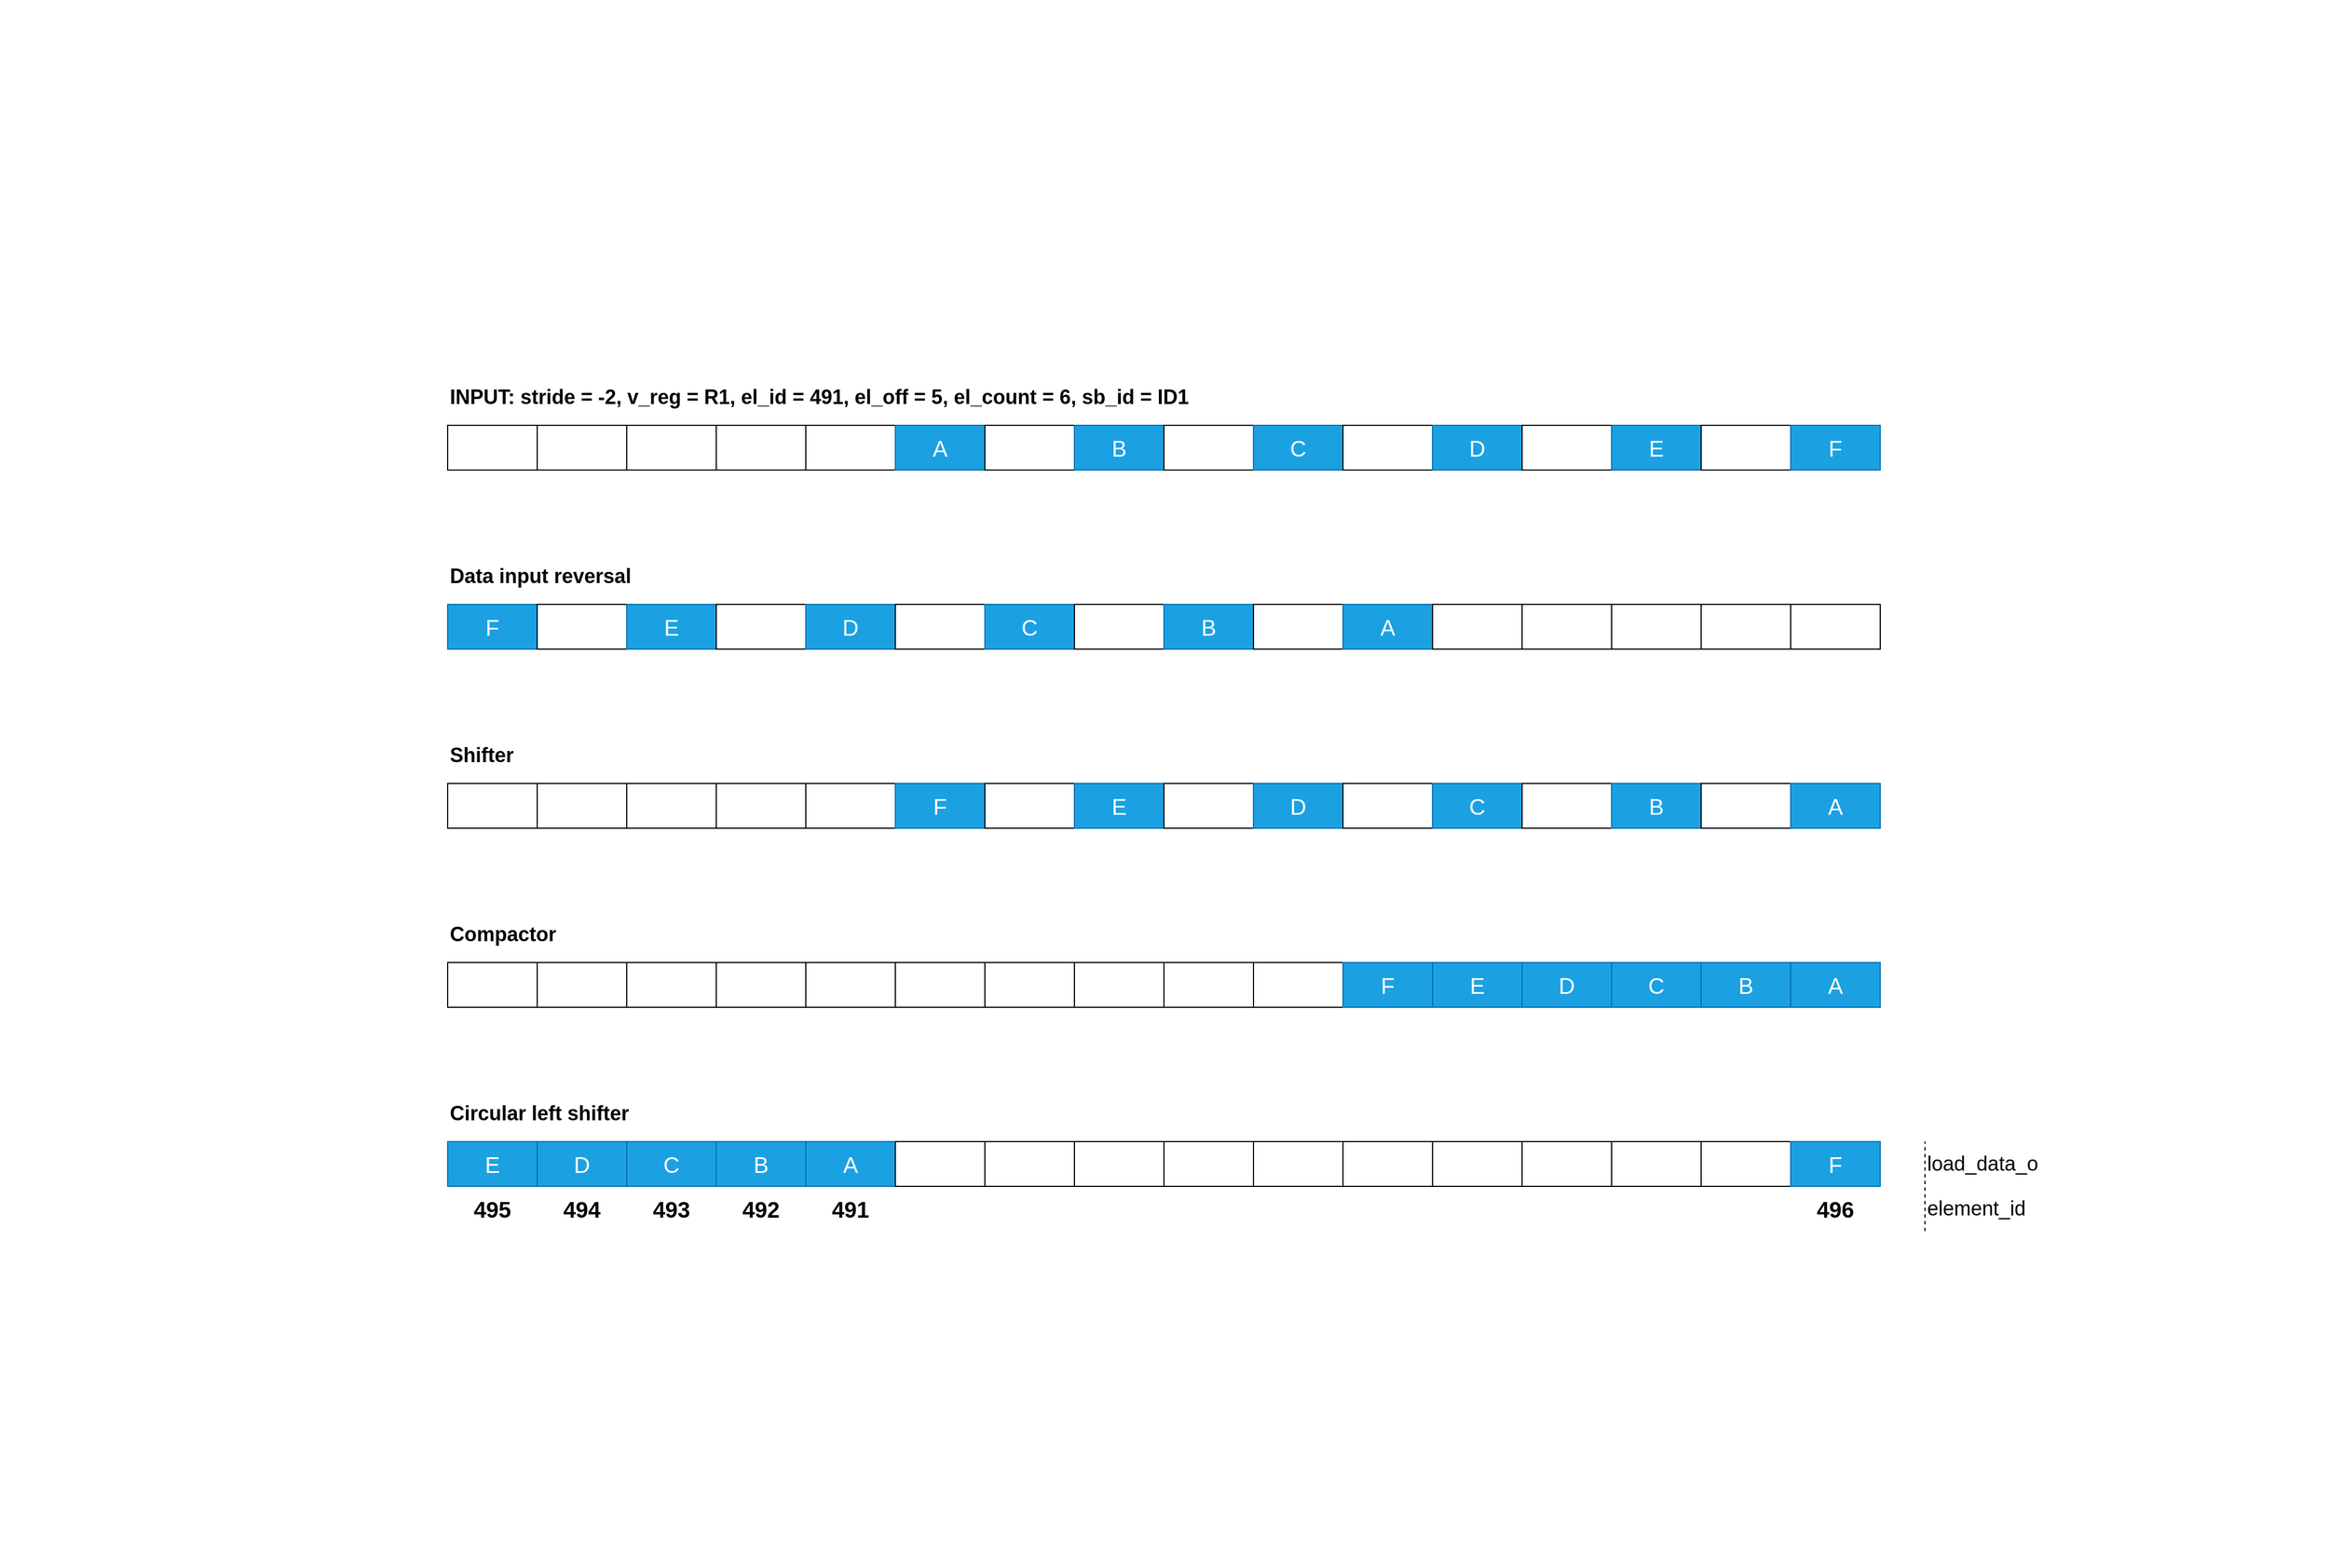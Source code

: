 <mxfile version="13.0.1" type="device"><diagram id="2T_lv9SwAVZiP9Q8LDzi" name="Page-1"><mxGraphModel dx="1892" dy="1360" grid="1" gridSize="10" guides="1" tooltips="1" connect="1" arrows="1" fold="1" page="1" pageScale="1" pageWidth="1169" pageHeight="1654" math="0" shadow="0"><root><mxCell id="0"/><mxCell id="1" parent="0"/><mxCell id="a9JWla17CGZVq8B6D0Yx-1" value="" style="rounded=0;whiteSpace=wrap;html=1;" parent="1" vertex="1"><mxGeometry x="440" y="480" width="80" height="40" as="geometry"/></mxCell><mxCell id="a9JWla17CGZVq8B6D0Yx-3" value="" style="rounded=0;whiteSpace=wrap;html=1;" parent="1" vertex="1"><mxGeometry x="520" y="480" width="80" height="40" as="geometry"/></mxCell><mxCell id="a9JWla17CGZVq8B6D0Yx-4" value="" style="rounded=0;whiteSpace=wrap;html=1;" parent="1" vertex="1"><mxGeometry x="600" y="480" width="80" height="40" as="geometry"/></mxCell><mxCell id="a9JWla17CGZVq8B6D0Yx-5" value="" style="rounded=0;whiteSpace=wrap;html=1;" parent="1" vertex="1"><mxGeometry x="680" y="480" width="80" height="40" as="geometry"/></mxCell><mxCell id="a9JWla17CGZVq8B6D0Yx-6" value="" style="rounded=0;whiteSpace=wrap;html=1;" parent="1" vertex="1"><mxGeometry x="760" y="480" width="80" height="40" as="geometry"/></mxCell><mxCell id="a9JWla17CGZVq8B6D0Yx-7" value="" style="rounded=0;whiteSpace=wrap;html=1;fillColor=#1ba1e2;strokeColor=#006EAF;fontColor=#ffffff;" parent="1" vertex="1"><mxGeometry x="840" y="480" width="80" height="40" as="geometry"/></mxCell><mxCell id="a9JWla17CGZVq8B6D0Yx-8" value="" style="rounded=0;whiteSpace=wrap;html=1;" parent="1" vertex="1"><mxGeometry x="920" y="480" width="80" height="40" as="geometry"/></mxCell><mxCell id="a9JWla17CGZVq8B6D0Yx-9" value="" style="rounded=0;whiteSpace=wrap;html=1;fillColor=#1ba1e2;strokeColor=#006EAF;fontColor=#ffffff;" parent="1" vertex="1"><mxGeometry x="1000" y="480" width="80" height="40" as="geometry"/></mxCell><mxCell id="a9JWla17CGZVq8B6D0Yx-10" value="" style="rounded=0;whiteSpace=wrap;html=1;" parent="1" vertex="1"><mxGeometry x="1080" y="480" width="80" height="40" as="geometry"/></mxCell><mxCell id="a9JWla17CGZVq8B6D0Yx-11" value="" style="rounded=0;whiteSpace=wrap;html=1;fillColor=#1ba1e2;strokeColor=#006EAF;fontColor=#ffffff;" parent="1" vertex="1"><mxGeometry x="1160" y="480" width="80" height="40" as="geometry"/></mxCell><mxCell id="a9JWla17CGZVq8B6D0Yx-12" value="" style="rounded=0;whiteSpace=wrap;html=1;" parent="1" vertex="1"><mxGeometry x="1240" y="480" width="80" height="40" as="geometry"/></mxCell><mxCell id="a9JWla17CGZVq8B6D0Yx-13" value="" style="rounded=0;whiteSpace=wrap;html=1;fillColor=#1ba1e2;strokeColor=#006EAF;fontColor=#ffffff;" parent="1" vertex="1"><mxGeometry x="1320" y="480" width="80" height="40" as="geometry"/></mxCell><mxCell id="a9JWla17CGZVq8B6D0Yx-14" value="" style="rounded=0;whiteSpace=wrap;html=1;" parent="1" vertex="1"><mxGeometry x="1400" y="480" width="80" height="40" as="geometry"/></mxCell><mxCell id="a9JWla17CGZVq8B6D0Yx-15" value="" style="rounded=0;whiteSpace=wrap;html=1;fillColor=#1ba1e2;strokeColor=#006EAF;fontColor=#ffffff;" parent="1" vertex="1"><mxGeometry x="1480" y="480" width="80" height="40" as="geometry"/></mxCell><mxCell id="a9JWla17CGZVq8B6D0Yx-16" value="" style="rounded=0;whiteSpace=wrap;html=1;" parent="1" vertex="1"><mxGeometry x="1560" y="480" width="80" height="40" as="geometry"/></mxCell><mxCell id="a9JWla17CGZVq8B6D0Yx-17" value="" style="rounded=0;whiteSpace=wrap;html=1;fillColor=#1ba1e2;strokeColor=#006EAF;fontColor=#ffffff;" parent="1" vertex="1"><mxGeometry x="1640" y="480" width="80" height="40" as="geometry"/></mxCell><mxCell id="a9JWla17CGZVq8B6D0Yx-18" value="" style="rounded=0;whiteSpace=wrap;html=1;fillColor=#1ba1e2;strokeColor=#006EAF;fontColor=#ffffff;" parent="1" vertex="1"><mxGeometry x="440" y="640" width="80" height="40" as="geometry"/></mxCell><mxCell id="a9JWla17CGZVq8B6D0Yx-19" value="" style="rounded=0;whiteSpace=wrap;html=1;" parent="1" vertex="1"><mxGeometry x="520" y="640" width="80" height="40" as="geometry"/></mxCell><mxCell id="a9JWla17CGZVq8B6D0Yx-20" value="" style="rounded=0;whiteSpace=wrap;html=1;fillColor=#1ba1e2;strokeColor=#006EAF;fontColor=#ffffff;" parent="1" vertex="1"><mxGeometry x="600" y="640" width="80" height="40" as="geometry"/></mxCell><mxCell id="a9JWla17CGZVq8B6D0Yx-21" value="" style="rounded=0;whiteSpace=wrap;html=1;" parent="1" vertex="1"><mxGeometry x="680" y="640" width="80" height="40" as="geometry"/></mxCell><mxCell id="a9JWla17CGZVq8B6D0Yx-22" value="" style="rounded=0;whiteSpace=wrap;html=1;fillColor=#1ba1e2;strokeColor=#006EAF;fontColor=#ffffff;" parent="1" vertex="1"><mxGeometry x="760" y="640" width="80" height="40" as="geometry"/></mxCell><mxCell id="a9JWla17CGZVq8B6D0Yx-23" value="" style="rounded=0;whiteSpace=wrap;html=1;" parent="1" vertex="1"><mxGeometry x="840" y="640" width="80" height="40" as="geometry"/></mxCell><mxCell id="a9JWla17CGZVq8B6D0Yx-24" value="" style="rounded=0;whiteSpace=wrap;html=1;fillColor=#1ba1e2;strokeColor=#006EAF;fontColor=#ffffff;" parent="1" vertex="1"><mxGeometry x="920" y="640" width="80" height="40" as="geometry"/></mxCell><mxCell id="a9JWla17CGZVq8B6D0Yx-25" value="" style="rounded=0;whiteSpace=wrap;html=1;" parent="1" vertex="1"><mxGeometry x="1000" y="640" width="80" height="40" as="geometry"/></mxCell><mxCell id="a9JWla17CGZVq8B6D0Yx-26" value="" style="rounded=0;whiteSpace=wrap;html=1;fillColor=#1ba1e2;strokeColor=#006EAF;fontColor=#ffffff;" parent="1" vertex="1"><mxGeometry x="1080" y="640" width="80" height="40" as="geometry"/></mxCell><mxCell id="a9JWla17CGZVq8B6D0Yx-27" value="" style="rounded=0;whiteSpace=wrap;html=1;" parent="1" vertex="1"><mxGeometry x="1160" y="640" width="80" height="40" as="geometry"/></mxCell><mxCell id="a9JWla17CGZVq8B6D0Yx-28" value="" style="rounded=0;whiteSpace=wrap;html=1;fillColor=#1ba1e2;strokeColor=#006EAF;fontColor=#ffffff;" parent="1" vertex="1"><mxGeometry x="1240" y="640" width="80" height="40" as="geometry"/></mxCell><mxCell id="a9JWla17CGZVq8B6D0Yx-29" value="" style="rounded=0;whiteSpace=wrap;html=1;" parent="1" vertex="1"><mxGeometry x="1320" y="640" width="80" height="40" as="geometry"/></mxCell><mxCell id="a9JWla17CGZVq8B6D0Yx-30" value="" style="rounded=0;whiteSpace=wrap;html=1;" parent="1" vertex="1"><mxGeometry x="1400" y="640" width="80" height="40" as="geometry"/></mxCell><mxCell id="a9JWla17CGZVq8B6D0Yx-31" value="" style="rounded=0;whiteSpace=wrap;html=1;" parent="1" vertex="1"><mxGeometry x="1480" y="640" width="80" height="40" as="geometry"/></mxCell><mxCell id="a9JWla17CGZVq8B6D0Yx-32" value="" style="rounded=0;whiteSpace=wrap;html=1;" parent="1" vertex="1"><mxGeometry x="1560" y="640" width="80" height="40" as="geometry"/></mxCell><mxCell id="a9JWla17CGZVq8B6D0Yx-33" value="" style="rounded=0;whiteSpace=wrap;html=1;" parent="1" vertex="1"><mxGeometry x="1640" y="640" width="80" height="40" as="geometry"/></mxCell><mxCell id="a9JWla17CGZVq8B6D0Yx-34" value="" style="rounded=0;whiteSpace=wrap;html=1;" parent="1" vertex="1"><mxGeometry x="440" y="800" width="80" height="40" as="geometry"/></mxCell><mxCell id="a9JWla17CGZVq8B6D0Yx-35" value="" style="rounded=0;whiteSpace=wrap;html=1;" parent="1" vertex="1"><mxGeometry x="520" y="800" width="80" height="40" as="geometry"/></mxCell><mxCell id="a9JWla17CGZVq8B6D0Yx-36" value="" style="rounded=0;whiteSpace=wrap;html=1;" parent="1" vertex="1"><mxGeometry x="600" y="800" width="80" height="40" as="geometry"/></mxCell><mxCell id="a9JWla17CGZVq8B6D0Yx-37" value="" style="rounded=0;whiteSpace=wrap;html=1;" parent="1" vertex="1"><mxGeometry x="680" y="800" width="80" height="40" as="geometry"/></mxCell><mxCell id="a9JWla17CGZVq8B6D0Yx-38" value="" style="rounded=0;whiteSpace=wrap;html=1;" parent="1" vertex="1"><mxGeometry x="760" y="800" width="80" height="40" as="geometry"/></mxCell><mxCell id="a9JWla17CGZVq8B6D0Yx-39" value="" style="rounded=0;whiteSpace=wrap;html=1;fillColor=#1ba1e2;strokeColor=#006EAF;fontColor=#ffffff;" parent="1" vertex="1"><mxGeometry x="840" y="800" width="80" height="40" as="geometry"/></mxCell><mxCell id="a9JWla17CGZVq8B6D0Yx-40" value="" style="rounded=0;whiteSpace=wrap;html=1;" parent="1" vertex="1"><mxGeometry x="920" y="800" width="80" height="40" as="geometry"/></mxCell><mxCell id="a9JWla17CGZVq8B6D0Yx-41" value="" style="rounded=0;whiteSpace=wrap;html=1;fillColor=#1ba1e2;strokeColor=#006EAF;fontColor=#ffffff;" parent="1" vertex="1"><mxGeometry x="1000" y="800" width="80" height="40" as="geometry"/></mxCell><mxCell id="a9JWla17CGZVq8B6D0Yx-42" value="" style="rounded=0;whiteSpace=wrap;html=1;" parent="1" vertex="1"><mxGeometry x="1080" y="800" width="80" height="40" as="geometry"/></mxCell><mxCell id="a9JWla17CGZVq8B6D0Yx-43" value="" style="rounded=0;whiteSpace=wrap;html=1;fillColor=#1ba1e2;strokeColor=#006EAF;fontColor=#ffffff;" parent="1" vertex="1"><mxGeometry x="1160" y="800" width="80" height="40" as="geometry"/></mxCell><mxCell id="a9JWla17CGZVq8B6D0Yx-44" value="" style="rounded=0;whiteSpace=wrap;html=1;" parent="1" vertex="1"><mxGeometry x="1240" y="800" width="80" height="40" as="geometry"/></mxCell><mxCell id="a9JWla17CGZVq8B6D0Yx-45" value="" style="rounded=0;whiteSpace=wrap;html=1;fillColor=#1ba1e2;strokeColor=#006EAF;fontColor=#ffffff;" parent="1" vertex="1"><mxGeometry x="1320" y="800" width="80" height="40" as="geometry"/></mxCell><mxCell id="a9JWla17CGZVq8B6D0Yx-46" value="" style="rounded=0;whiteSpace=wrap;html=1;" parent="1" vertex="1"><mxGeometry x="1400" y="800" width="80" height="40" as="geometry"/></mxCell><mxCell id="a9JWla17CGZVq8B6D0Yx-47" value="" style="rounded=0;whiteSpace=wrap;html=1;fillColor=#1ba1e2;strokeColor=#006EAF;fontColor=#ffffff;" parent="1" vertex="1"><mxGeometry x="1480" y="800" width="80" height="40" as="geometry"/></mxCell><mxCell id="a9JWla17CGZVq8B6D0Yx-48" value="" style="rounded=0;whiteSpace=wrap;html=1;" parent="1" vertex="1"><mxGeometry x="1560" y="800" width="80" height="40" as="geometry"/></mxCell><mxCell id="a9JWla17CGZVq8B6D0Yx-49" value="" style="rounded=0;whiteSpace=wrap;html=1;fillColor=#1ba1e2;strokeColor=#006EAF;fontColor=#ffffff;" parent="1" vertex="1"><mxGeometry x="1640" y="800" width="80" height="40" as="geometry"/></mxCell><mxCell id="a9JWla17CGZVq8B6D0Yx-50" value="" style="rounded=0;whiteSpace=wrap;html=1;" parent="1" vertex="1"><mxGeometry x="440" y="960" width="80" height="40" as="geometry"/></mxCell><mxCell id="a9JWla17CGZVq8B6D0Yx-51" value="" style="rounded=0;whiteSpace=wrap;html=1;" parent="1" vertex="1"><mxGeometry x="520" y="960" width="80" height="40" as="geometry"/></mxCell><mxCell id="a9JWla17CGZVq8B6D0Yx-52" value="" style="rounded=0;whiteSpace=wrap;html=1;" parent="1" vertex="1"><mxGeometry x="600" y="960" width="80" height="40" as="geometry"/></mxCell><mxCell id="a9JWla17CGZVq8B6D0Yx-53" value="" style="rounded=0;whiteSpace=wrap;html=1;" parent="1" vertex="1"><mxGeometry x="680" y="960" width="80" height="40" as="geometry"/></mxCell><mxCell id="a9JWla17CGZVq8B6D0Yx-54" value="" style="rounded=0;whiteSpace=wrap;html=1;" parent="1" vertex="1"><mxGeometry x="760" y="960" width="80" height="40" as="geometry"/></mxCell><mxCell id="a9JWla17CGZVq8B6D0Yx-55" value="" style="rounded=0;whiteSpace=wrap;html=1;" parent="1" vertex="1"><mxGeometry x="840" y="960" width="80" height="40" as="geometry"/></mxCell><mxCell id="a9JWla17CGZVq8B6D0Yx-56" value="" style="rounded=0;whiteSpace=wrap;html=1;" parent="1" vertex="1"><mxGeometry x="920" y="960" width="80" height="40" as="geometry"/></mxCell><mxCell id="a9JWla17CGZVq8B6D0Yx-57" value="" style="rounded=0;whiteSpace=wrap;html=1;" parent="1" vertex="1"><mxGeometry x="1000" y="960" width="80" height="40" as="geometry"/></mxCell><mxCell id="a9JWla17CGZVq8B6D0Yx-58" value="" style="rounded=0;whiteSpace=wrap;html=1;" parent="1" vertex="1"><mxGeometry x="1080" y="960" width="80" height="40" as="geometry"/></mxCell><mxCell id="a9JWla17CGZVq8B6D0Yx-59" value="" style="rounded=0;whiteSpace=wrap;html=1;" parent="1" vertex="1"><mxGeometry x="1160" y="960" width="80" height="40" as="geometry"/></mxCell><mxCell id="a9JWla17CGZVq8B6D0Yx-60" value="" style="rounded=0;whiteSpace=wrap;html=1;fillColor=#1ba1e2;strokeColor=#006EAF;fontColor=#ffffff;" parent="1" vertex="1"><mxGeometry x="1240" y="960" width="80" height="40" as="geometry"/></mxCell><mxCell id="a9JWla17CGZVq8B6D0Yx-61" value="" style="rounded=0;whiteSpace=wrap;html=1;fillColor=#1ba1e2;strokeColor=#006EAF;fontColor=#ffffff;" parent="1" vertex="1"><mxGeometry x="1320" y="960" width="80" height="40" as="geometry"/></mxCell><mxCell id="a9JWla17CGZVq8B6D0Yx-62" value="" style="rounded=0;whiteSpace=wrap;html=1;fillColor=#1ba1e2;strokeColor=#006EAF;fontColor=#ffffff;" parent="1" vertex="1"><mxGeometry x="1400" y="960" width="80" height="40" as="geometry"/></mxCell><mxCell id="a9JWla17CGZVq8B6D0Yx-63" value="" style="rounded=0;whiteSpace=wrap;html=1;fillColor=#1ba1e2;strokeColor=#006EAF;fontColor=#ffffff;" parent="1" vertex="1"><mxGeometry x="1480" y="960" width="80" height="40" as="geometry"/></mxCell><mxCell id="a9JWla17CGZVq8B6D0Yx-64" value="" style="rounded=0;whiteSpace=wrap;html=1;fillColor=#1ba1e2;strokeColor=#006EAF;fontColor=#ffffff;" parent="1" vertex="1"><mxGeometry x="1560" y="960" width="80" height="40" as="geometry"/></mxCell><mxCell id="a9JWla17CGZVq8B6D0Yx-65" value="" style="rounded=0;whiteSpace=wrap;html=1;fillColor=#1ba1e2;strokeColor=#006EAF;fontColor=#ffffff;" parent="1" vertex="1"><mxGeometry x="1640" y="960" width="80" height="40" as="geometry"/></mxCell><mxCell id="a9JWla17CGZVq8B6D0Yx-67" value="" style="rounded=0;whiteSpace=wrap;html=1;fillColor=#1ba1e2;strokeColor=#006EAF;fontColor=#ffffff;" parent="1" vertex="1"><mxGeometry x="520" y="1120" width="80" height="40" as="geometry"/></mxCell><mxCell id="a9JWla17CGZVq8B6D0Yx-68" value="" style="rounded=0;whiteSpace=wrap;html=1;fillColor=#1ba1e2;strokeColor=#006EAF;fontColor=#ffffff;" parent="1" vertex="1"><mxGeometry x="600" y="1120" width="80" height="40" as="geometry"/></mxCell><mxCell id="a9JWla17CGZVq8B6D0Yx-70" value="" style="rounded=0;whiteSpace=wrap;html=1;fillColor=#1ba1e2;strokeColor=#006EAF;fontColor=#ffffff;" parent="1" vertex="1"><mxGeometry x="760" y="1120" width="80" height="40" as="geometry"/></mxCell><mxCell id="a9JWla17CGZVq8B6D0Yx-71" value="" style="rounded=0;whiteSpace=wrap;html=1;" parent="1" vertex="1"><mxGeometry x="840" y="1120" width="80" height="40" as="geometry"/></mxCell><mxCell id="a9JWla17CGZVq8B6D0Yx-72" value="" style="rounded=0;whiteSpace=wrap;html=1;" parent="1" vertex="1"><mxGeometry x="920" y="1120" width="80" height="40" as="geometry"/></mxCell><mxCell id="a9JWla17CGZVq8B6D0Yx-73" value="" style="rounded=0;whiteSpace=wrap;html=1;" parent="1" vertex="1"><mxGeometry x="1000" y="1120" width="80" height="40" as="geometry"/></mxCell><mxCell id="a9JWla17CGZVq8B6D0Yx-74" value="" style="rounded=0;whiteSpace=wrap;html=1;" parent="1" vertex="1"><mxGeometry x="1080" y="1120" width="80" height="40" as="geometry"/></mxCell><mxCell id="a9JWla17CGZVq8B6D0Yx-75" value="" style="rounded=0;whiteSpace=wrap;html=1;" parent="1" vertex="1"><mxGeometry x="1160" y="1120" width="80" height="40" as="geometry"/></mxCell><mxCell id="a9JWla17CGZVq8B6D0Yx-76" value="" style="rounded=0;whiteSpace=wrap;html=1;" parent="1" vertex="1"><mxGeometry x="1240" y="1120" width="80" height="40" as="geometry"/></mxCell><mxCell id="a9JWla17CGZVq8B6D0Yx-77" value="" style="rounded=0;whiteSpace=wrap;html=1;" parent="1" vertex="1"><mxGeometry x="1320" y="1120" width="80" height="40" as="geometry"/></mxCell><mxCell id="a9JWla17CGZVq8B6D0Yx-78" value="" style="rounded=0;whiteSpace=wrap;html=1;" parent="1" vertex="1"><mxGeometry x="1400" y="1120" width="80" height="40" as="geometry"/></mxCell><mxCell id="a9JWla17CGZVq8B6D0Yx-79" value="" style="rounded=0;whiteSpace=wrap;html=1;" parent="1" vertex="1"><mxGeometry x="1480" y="1120" width="80" height="40" as="geometry"/></mxCell><mxCell id="a9JWla17CGZVq8B6D0Yx-80" value="" style="rounded=0;whiteSpace=wrap;html=1;" parent="1" vertex="1"><mxGeometry x="1560" y="1120" width="80" height="40" as="geometry"/></mxCell><mxCell id="a9JWla17CGZVq8B6D0Yx-81" value="" style="rounded=0;whiteSpace=wrap;html=1;fillColor=#1ba1e2;strokeColor=#006EAF;fontColor=#ffffff;" parent="1" vertex="1"><mxGeometry x="1640" y="1120" width="80" height="40" as="geometry"/></mxCell><mxCell id="a9JWla17CGZVq8B6D0Yx-82" value="&lt;font color=&quot;#ffffff&quot; style=&quot;font-size: 20px&quot;&gt;A&lt;/font&gt;" style="text;html=1;strokeColor=none;fillColor=none;align=center;verticalAlign=middle;whiteSpace=wrap;rounded=0;" parent="1" vertex="1"><mxGeometry x="860" y="490" width="40" height="20" as="geometry"/></mxCell><mxCell id="a9JWla17CGZVq8B6D0Yx-83" value="&lt;font color=&quot;#ffffff&quot;&gt;&lt;span style=&quot;font-size: 20px&quot;&gt;B&lt;/span&gt;&lt;/font&gt;" style="text;html=1;strokeColor=none;fillColor=none;align=center;verticalAlign=middle;whiteSpace=wrap;rounded=0;" parent="1" vertex="1"><mxGeometry x="1020" y="490" width="40" height="20" as="geometry"/></mxCell><mxCell id="a9JWla17CGZVq8B6D0Yx-84" value="&lt;font style=&quot;font-size: 20px&quot; color=&quot;#ffffff&quot;&gt;C&lt;/font&gt;" style="text;html=1;strokeColor=none;fillColor=none;align=center;verticalAlign=middle;whiteSpace=wrap;rounded=0;" parent="1" vertex="1"><mxGeometry x="1180" y="490" width="40" height="20" as="geometry"/></mxCell><mxCell id="a9JWla17CGZVq8B6D0Yx-85" value="&lt;font color=&quot;#ffffff&quot; style=&quot;font-size: 20px&quot;&gt;D&lt;/font&gt;" style="text;html=1;strokeColor=none;fillColor=none;align=center;verticalAlign=middle;whiteSpace=wrap;rounded=0;" parent="1" vertex="1"><mxGeometry x="1340" y="490" width="40" height="20" as="geometry"/></mxCell><mxCell id="a9JWla17CGZVq8B6D0Yx-86" value="&lt;font color=&quot;#ffffff&quot; style=&quot;font-size: 20px&quot;&gt;E&lt;/font&gt;" style="text;html=1;strokeColor=none;fillColor=none;align=center;verticalAlign=middle;whiteSpace=wrap;rounded=0;" parent="1" vertex="1"><mxGeometry x="1500" y="490" width="40" height="20" as="geometry"/></mxCell><mxCell id="a9JWla17CGZVq8B6D0Yx-87" value="&lt;font color=&quot;#ffffff&quot; style=&quot;font-size: 20px&quot;&gt;F&lt;/font&gt;" style="text;html=1;strokeColor=none;fillColor=none;align=center;verticalAlign=middle;whiteSpace=wrap;rounded=0;" parent="1" vertex="1"><mxGeometry x="1660" y="490" width="40" height="20" as="geometry"/></mxCell><mxCell id="a9JWla17CGZVq8B6D0Yx-88" value="&lt;font color=&quot;#ffffff&quot; style=&quot;font-size: 20px&quot;&gt;A&lt;/font&gt;" style="text;html=1;strokeColor=none;fillColor=none;align=center;verticalAlign=middle;whiteSpace=wrap;rounded=0;" parent="1" vertex="1"><mxGeometry x="1260" y="650" width="40" height="20" as="geometry"/></mxCell><mxCell id="a9JWla17CGZVq8B6D0Yx-89" value="&lt;font color=&quot;#ffffff&quot; style=&quot;font-size: 20px&quot;&gt;B&lt;/font&gt;" style="text;html=1;strokeColor=none;fillColor=none;align=center;verticalAlign=middle;whiteSpace=wrap;rounded=0;" parent="1" vertex="1"><mxGeometry x="1100" y="650" width="40" height="20" as="geometry"/></mxCell><mxCell id="a9JWla17CGZVq8B6D0Yx-90" value="&lt;font color=&quot;#ffffff&quot; style=&quot;font-size: 20px&quot;&gt;C&lt;/font&gt;" style="text;html=1;strokeColor=none;fillColor=none;align=center;verticalAlign=middle;whiteSpace=wrap;rounded=0;" parent="1" vertex="1"><mxGeometry x="940" y="650" width="40" height="20" as="geometry"/></mxCell><mxCell id="a9JWla17CGZVq8B6D0Yx-91" value="&lt;font color=&quot;#ffffff&quot; style=&quot;font-size: 20px&quot;&gt;D&lt;/font&gt;" style="text;html=1;strokeColor=none;fillColor=none;align=center;verticalAlign=middle;whiteSpace=wrap;rounded=0;" parent="1" vertex="1"><mxGeometry x="780" y="650" width="40" height="20" as="geometry"/></mxCell><mxCell id="a9JWla17CGZVq8B6D0Yx-92" value="&lt;font color=&quot;#ffffff&quot;&gt;&lt;span style=&quot;font-size: 20px&quot;&gt;E&lt;/span&gt;&lt;/font&gt;" style="text;html=1;strokeColor=none;fillColor=none;align=center;verticalAlign=middle;whiteSpace=wrap;rounded=0;" parent="1" vertex="1"><mxGeometry x="620" y="650" width="40" height="20" as="geometry"/></mxCell><mxCell id="a9JWla17CGZVq8B6D0Yx-93" value="&lt;font color=&quot;#ffffff&quot; style=&quot;font-size: 20px&quot;&gt;F&lt;/font&gt;" style="text;html=1;strokeColor=none;fillColor=none;align=center;verticalAlign=middle;whiteSpace=wrap;rounded=0;" parent="1" vertex="1"><mxGeometry x="460" y="650" width="40" height="20" as="geometry"/></mxCell><mxCell id="a9JWla17CGZVq8B6D0Yx-94" value="&lt;font color=&quot;#ffffff&quot; style=&quot;font-size: 20px&quot;&gt;F&lt;/font&gt;" style="text;html=1;strokeColor=none;fillColor=none;align=center;verticalAlign=middle;whiteSpace=wrap;rounded=0;" parent="1" vertex="1"><mxGeometry x="860" y="810" width="40" height="20" as="geometry"/></mxCell><mxCell id="a9JWla17CGZVq8B6D0Yx-95" value="&lt;font color=&quot;#ffffff&quot; style=&quot;font-size: 20px&quot;&gt;E&lt;/font&gt;" style="text;html=1;strokeColor=none;fillColor=none;align=center;verticalAlign=middle;whiteSpace=wrap;rounded=0;" parent="1" vertex="1"><mxGeometry x="1020" y="810" width="40" height="20" as="geometry"/></mxCell><mxCell id="a9JWla17CGZVq8B6D0Yx-96" value="&lt;font color=&quot;#ffffff&quot; style=&quot;font-size: 20px&quot;&gt;D&lt;/font&gt;" style="text;html=1;strokeColor=none;fillColor=none;align=center;verticalAlign=middle;whiteSpace=wrap;rounded=0;" parent="1" vertex="1"><mxGeometry x="1180" y="810" width="40" height="20" as="geometry"/></mxCell><mxCell id="a9JWla17CGZVq8B6D0Yx-97" value="&lt;font color=&quot;#ffffff&quot; style=&quot;font-size: 20px&quot;&gt;C&lt;/font&gt;" style="text;html=1;strokeColor=none;fillColor=none;align=center;verticalAlign=middle;whiteSpace=wrap;rounded=0;" parent="1" vertex="1"><mxGeometry x="1340" y="810" width="40" height="20" as="geometry"/></mxCell><mxCell id="a9JWla17CGZVq8B6D0Yx-98" value="&lt;font color=&quot;#ffffff&quot; style=&quot;font-size: 20px&quot;&gt;B&lt;/font&gt;" style="text;html=1;strokeColor=none;fillColor=none;align=center;verticalAlign=middle;whiteSpace=wrap;rounded=0;" parent="1" vertex="1"><mxGeometry x="1500" y="810" width="40" height="20" as="geometry"/></mxCell><mxCell id="a9JWla17CGZVq8B6D0Yx-99" value="&lt;font color=&quot;#ffffff&quot; style=&quot;font-size: 20px&quot;&gt;A&lt;/font&gt;" style="text;html=1;strokeColor=none;fillColor=none;align=center;verticalAlign=middle;whiteSpace=wrap;rounded=0;" parent="1" vertex="1"><mxGeometry x="1660" y="810" width="40" height="20" as="geometry"/></mxCell><mxCell id="a9JWla17CGZVq8B6D0Yx-100" value="&lt;font color=&quot;#ffffff&quot; style=&quot;font-size: 20px&quot;&gt;A&lt;/font&gt;" style="text;html=1;strokeColor=none;fillColor=none;align=center;verticalAlign=middle;whiteSpace=wrap;rounded=0;" parent="1" vertex="1"><mxGeometry x="1660" y="970" width="40" height="20" as="geometry"/></mxCell><mxCell id="a9JWla17CGZVq8B6D0Yx-101" value="&lt;font color=&quot;#ffffff&quot; style=&quot;font-size: 20px&quot;&gt;B&lt;/font&gt;" style="text;html=1;strokeColor=none;fillColor=none;align=center;verticalAlign=middle;whiteSpace=wrap;rounded=0;" parent="1" vertex="1"><mxGeometry x="1580" y="970" width="40" height="20" as="geometry"/></mxCell><mxCell id="a9JWla17CGZVq8B6D0Yx-102" value="&lt;font color=&quot;#ffffff&quot; style=&quot;font-size: 20px&quot;&gt;C&lt;/font&gt;" style="text;html=1;strokeColor=none;fillColor=none;align=center;verticalAlign=middle;whiteSpace=wrap;rounded=0;" parent="1" vertex="1"><mxGeometry x="1500" y="970" width="40" height="20" as="geometry"/></mxCell><mxCell id="a9JWla17CGZVq8B6D0Yx-103" value="&lt;font color=&quot;#ffffff&quot; style=&quot;font-size: 20px&quot;&gt;D&lt;/font&gt;" style="text;html=1;strokeColor=none;fillColor=none;align=center;verticalAlign=middle;whiteSpace=wrap;rounded=0;" parent="1" vertex="1"><mxGeometry x="1420" y="970" width="40" height="20" as="geometry"/></mxCell><mxCell id="a9JWla17CGZVq8B6D0Yx-104" value="&lt;font color=&quot;#ffffff&quot; style=&quot;font-size: 20px&quot;&gt;E&lt;/font&gt;" style="text;html=1;strokeColor=none;fillColor=none;align=center;verticalAlign=middle;whiteSpace=wrap;rounded=0;" parent="1" vertex="1"><mxGeometry x="1340" y="970" width="40" height="20" as="geometry"/></mxCell><mxCell id="a9JWla17CGZVq8B6D0Yx-105" value="&lt;font color=&quot;#ffffff&quot; style=&quot;font-size: 20px&quot;&gt;F&lt;/font&gt;" style="text;html=1;strokeColor=none;fillColor=none;align=center;verticalAlign=middle;whiteSpace=wrap;rounded=0;" parent="1" vertex="1"><mxGeometry x="1260" y="970" width="40" height="20" as="geometry"/></mxCell><mxCell id="a9JWla17CGZVq8B6D0Yx-106" value="&lt;font color=&quot;#ffffff&quot; style=&quot;font-size: 20px&quot;&gt;F&lt;/font&gt;" style="text;html=1;strokeColor=none;fillColor=none;align=center;verticalAlign=middle;whiteSpace=wrap;rounded=0;" parent="1" vertex="1"><mxGeometry x="1660" y="1130" width="40" height="20" as="geometry"/></mxCell><mxCell id="a9JWla17CGZVq8B6D0Yx-107" value="&lt;font color=&quot;#ffffff&quot; style=&quot;font-size: 20px&quot;&gt;A&lt;/font&gt;" style="text;html=1;strokeColor=none;fillColor=none;align=center;verticalAlign=middle;whiteSpace=wrap;rounded=0;" parent="1" vertex="1"><mxGeometry x="780" y="1130" width="40" height="20" as="geometry"/></mxCell><mxCell id="a9JWla17CGZVq8B6D0Yx-108" value="&lt;font color=&quot;#ffffff&quot; style=&quot;font-size: 20px&quot;&gt;B&lt;/font&gt;" style="text;html=1;strokeColor=none;fillColor=none;align=center;verticalAlign=middle;whiteSpace=wrap;rounded=0;" parent="1" vertex="1"><mxGeometry x="700" y="1130" width="40" height="20" as="geometry"/></mxCell><mxCell id="a9JWla17CGZVq8B6D0Yx-109" value="&lt;font color=&quot;#ffffff&quot; style=&quot;font-size: 20px&quot;&gt;C&lt;/font&gt;" style="text;html=1;strokeColor=none;fillColor=none;align=center;verticalAlign=middle;whiteSpace=wrap;rounded=0;" parent="1" vertex="1"><mxGeometry x="620" y="1130" width="40" height="20" as="geometry"/></mxCell><mxCell id="a9JWla17CGZVq8B6D0Yx-110" value="&lt;font color=&quot;#ffffff&quot; style=&quot;font-size: 20px&quot;&gt;D&lt;/font&gt;" style="text;html=1;strokeColor=none;fillColor=none;align=center;verticalAlign=middle;whiteSpace=wrap;rounded=0;" parent="1" vertex="1"><mxGeometry x="540" y="1130" width="40" height="20" as="geometry"/></mxCell><mxCell id="a9JWla17CGZVq8B6D0Yx-113" value="&lt;font style=&quot;font-size: 20px&quot;&gt;&lt;b&gt;495&lt;/b&gt;&lt;/font&gt;" style="text;html=1;strokeColor=none;fillColor=none;align=center;verticalAlign=middle;whiteSpace=wrap;rounded=0;" parent="1" vertex="1"><mxGeometry x="460" y="1170" width="40" height="20" as="geometry"/></mxCell><mxCell id="a9JWla17CGZVq8B6D0Yx-114" value="&lt;font style=&quot;font-size: 20px&quot;&gt;&lt;b&gt;494&lt;/b&gt;&lt;/font&gt;" style="text;html=1;strokeColor=none;fillColor=none;align=center;verticalAlign=middle;whiteSpace=wrap;rounded=0;" parent="1" vertex="1"><mxGeometry x="540" y="1170" width="40" height="20" as="geometry"/></mxCell><mxCell id="a9JWla17CGZVq8B6D0Yx-115" value="&lt;font style=&quot;font-size: 20px&quot;&gt;&lt;b&gt;493&lt;/b&gt;&lt;/font&gt;" style="text;html=1;strokeColor=none;fillColor=none;align=center;verticalAlign=middle;whiteSpace=wrap;rounded=0;" parent="1" vertex="1"><mxGeometry x="620" y="1170" width="40" height="20" as="geometry"/></mxCell><mxCell id="a9JWla17CGZVq8B6D0Yx-116" value="&lt;font style=&quot;font-size: 20px&quot;&gt;&lt;b&gt;492&lt;/b&gt;&lt;/font&gt;" style="text;html=1;strokeColor=none;fillColor=none;align=center;verticalAlign=middle;whiteSpace=wrap;rounded=0;" parent="1" vertex="1"><mxGeometry x="700" y="1170" width="40" height="20" as="geometry"/></mxCell><mxCell id="a9JWla17CGZVq8B6D0Yx-117" value="&lt;font style=&quot;font-size: 20px&quot;&gt;&lt;b&gt;491&lt;/b&gt;&lt;/font&gt;" style="text;html=1;strokeColor=none;fillColor=none;align=center;verticalAlign=middle;whiteSpace=wrap;rounded=0;" parent="1" vertex="1"><mxGeometry x="780" y="1170" width="40" height="20" as="geometry"/></mxCell><mxCell id="a9JWla17CGZVq8B6D0Yx-128" value="&lt;font style=&quot;font-size: 20px&quot;&gt;&lt;b&gt;496&lt;/b&gt;&lt;/font&gt;" style="text;html=1;strokeColor=none;fillColor=none;align=center;verticalAlign=middle;whiteSpace=wrap;rounded=0;" parent="1" vertex="1"><mxGeometry x="1660" y="1170" width="40" height="20" as="geometry"/></mxCell><mxCell id="a9JWla17CGZVq8B6D0Yx-129" value="&lt;font style=&quot;font-size: 18px&quot;&gt;element_id&lt;/font&gt;" style="text;html=1;strokeColor=none;fillColor=none;align=left;verticalAlign=middle;whiteSpace=wrap;rounded=0;" parent="1" vertex="1"><mxGeometry x="1760" y="1170" width="120" height="20" as="geometry"/></mxCell><mxCell id="a9JWla17CGZVq8B6D0Yx-130" value="&lt;font style=&quot;font-size: 18px&quot;&gt;&lt;b&gt;INPUT: stride = -2, v_reg = R1, el_id = 491, el_off = 5, el_count = 6, sb_id = ID1&lt;/b&gt;&lt;/font&gt;" style="text;html=1;strokeColor=none;fillColor=none;align=left;verticalAlign=middle;whiteSpace=wrap;rounded=0;" parent="1" vertex="1"><mxGeometry x="440" y="440" width="1280" height="30" as="geometry"/></mxCell><mxCell id="a9JWla17CGZVq8B6D0Yx-131" value="&lt;font size=&quot;4&quot;&gt;&lt;b&gt;Data input reversal&lt;/b&gt;&lt;/font&gt;" style="text;html=1;strokeColor=none;fillColor=none;align=left;verticalAlign=middle;whiteSpace=wrap;rounded=0;" parent="1" vertex="1"><mxGeometry x="440" y="600" width="1280" height="30" as="geometry"/></mxCell><mxCell id="a9JWla17CGZVq8B6D0Yx-132" value="&lt;font style=&quot;font-size: 18px&quot;&gt;&lt;b&gt;Shifter&lt;/b&gt;&lt;/font&gt;" style="text;html=1;strokeColor=none;fillColor=none;align=left;verticalAlign=middle;whiteSpace=wrap;rounded=0;" parent="1" vertex="1"><mxGeometry x="440" y="760" width="1280" height="30" as="geometry"/></mxCell><mxCell id="a9JWla17CGZVq8B6D0Yx-133" value="&lt;font style=&quot;font-size: 18px&quot;&gt;&lt;b&gt;Compactor&lt;/b&gt;&lt;/font&gt;" style="text;html=1;strokeColor=none;fillColor=none;align=left;verticalAlign=middle;whiteSpace=wrap;rounded=0;" parent="1" vertex="1"><mxGeometry x="440" y="920" width="1280" height="30" as="geometry"/></mxCell><mxCell id="a9JWla17CGZVq8B6D0Yx-134" value="&lt;font style=&quot;font-size: 18px&quot;&gt;&lt;b&gt;Circular left shifter&lt;/b&gt;&lt;/font&gt;" style="text;html=1;strokeColor=none;fillColor=none;align=left;verticalAlign=middle;whiteSpace=wrap;rounded=0;" parent="1" vertex="1"><mxGeometry x="440" y="1080" width="1280" height="30" as="geometry"/></mxCell><mxCell id="a9JWla17CGZVq8B6D0Yx-137" value="&lt;font style=&quot;font-size: 18px&quot;&gt;load_data_o&lt;/font&gt;" style="text;html=1;strokeColor=none;fillColor=none;align=left;verticalAlign=middle;whiteSpace=wrap;rounded=0;" parent="1" vertex="1"><mxGeometry x="1760" y="1130" width="120" height="20" as="geometry"/></mxCell><mxCell id="a9JWla17CGZVq8B6D0Yx-138" value="" style="endArrow=none;dashed=1;html=1;" parent="1" edge="1"><mxGeometry width="50" height="50" relative="1" as="geometry"><mxPoint x="1760" y="1200" as="sourcePoint"/><mxPoint x="1760" y="1120" as="targetPoint"/></mxGeometry></mxCell><mxCell id="a9JWla17CGZVq8B6D0Yx-139" value="" style="rounded=0;whiteSpace=wrap;html=1;align=left;strokeColor=none;" parent="1" vertex="1"><mxGeometry x="40" y="790" width="120" height="60" as="geometry"/></mxCell><mxCell id="a9JWla17CGZVq8B6D0Yx-141" value="" style="rounded=0;whiteSpace=wrap;html=1;align=left;strokeColor=none;" parent="1" vertex="1"><mxGeometry x="1020" y="1440" width="120" height="60" as="geometry"/></mxCell><mxCell id="a9JWla17CGZVq8B6D0Yx-142" value="" style="rounded=0;whiteSpace=wrap;html=1;align=left;strokeColor=none;" parent="1" vertex="1"><mxGeometry x="2000" y="790" width="120" height="60" as="geometry"/></mxCell><mxCell id="a9JWla17CGZVq8B6D0Yx-143" value="" style="rounded=0;whiteSpace=wrap;html=1;align=left;strokeColor=none;" parent="1" vertex="1"><mxGeometry x="1020" y="100" width="120" height="60" as="geometry"/></mxCell><mxCell id="Ae_tOyjclBNFAY727-qD-1" value="" style="rounded=0;whiteSpace=wrap;html=1;fillColor=#1ba1e2;strokeColor=#006EAF;fontColor=#ffffff;" vertex="1" parent="1"><mxGeometry x="680" y="1120" width="80" height="40" as="geometry"/></mxCell><mxCell id="Ae_tOyjclBNFAY727-qD-2" value="&lt;font color=&quot;#ffffff&quot; style=&quot;font-size: 20px&quot;&gt;B&lt;/font&gt;" style="text;html=1;strokeColor=none;fillColor=none;align=center;verticalAlign=middle;whiteSpace=wrap;rounded=0;" vertex="1" parent="1"><mxGeometry x="700" y="1130" width="40" height="20" as="geometry"/></mxCell><mxCell id="Ae_tOyjclBNFAY727-qD-3" value="" style="rounded=0;whiteSpace=wrap;html=1;fillColor=#1ba1e2;strokeColor=#006EAF;fontColor=#ffffff;" vertex="1" parent="1"><mxGeometry x="440" y="1120" width="80" height="40" as="geometry"/></mxCell><mxCell id="Ae_tOyjclBNFAY727-qD-4" value="&lt;font color=&quot;#ffffff&quot; style=&quot;font-size: 20px&quot;&gt;E&lt;/font&gt;" style="text;html=1;strokeColor=none;fillColor=none;align=center;verticalAlign=middle;whiteSpace=wrap;rounded=0;" vertex="1" parent="1"><mxGeometry x="460" y="1130" width="40" height="20" as="geometry"/></mxCell></root></mxGraphModel></diagram></mxfile>